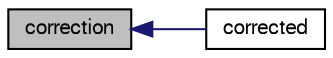 digraph "correction"
{
  bgcolor="transparent";
  edge [fontname="FreeSans",fontsize="10",labelfontname="FreeSans",labelfontsize="10"];
  node [fontname="FreeSans",fontsize="10",shape=record];
  rankdir="LR";
  Node1300 [label="correction",height=0.2,width=0.4,color="black", fillcolor="grey75", style="filled", fontcolor="black"];
  Node1300 -> Node1301 [dir="back",color="midnightblue",fontsize="10",style="solid",fontname="FreeSans"];
  Node1301 [label="corrected",height=0.2,width=0.4,color="black",URL="$a22590.html#a09ea734bf81e6dc77b1347909d536fc1",tooltip="Return true if this scheme uses an explicit correction. "];
}
